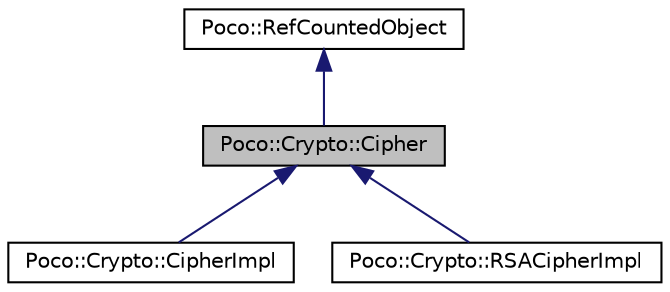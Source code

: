 digraph "Poco::Crypto::Cipher"
{
 // LATEX_PDF_SIZE
  edge [fontname="Helvetica",fontsize="10",labelfontname="Helvetica",labelfontsize="10"];
  node [fontname="Helvetica",fontsize="10",shape=record];
  Node1 [label="Poco::Crypto::Cipher",height=0.2,width=0.4,color="black", fillcolor="grey75", style="filled", fontcolor="black",tooltip=" "];
  Node2 -> Node1 [dir="back",color="midnightblue",fontsize="10",style="solid"];
  Node2 [label="Poco::RefCountedObject",height=0.2,width=0.4,color="black", fillcolor="white", style="filled",URL="$classPoco_1_1RefCountedObject.html",tooltip=" "];
  Node1 -> Node3 [dir="back",color="midnightblue",fontsize="10",style="solid"];
  Node3 [label="Poco::Crypto::CipherImpl",height=0.2,width=0.4,color="black", fillcolor="white", style="filled",URL="$classPoco_1_1Crypto_1_1CipherImpl.html",tooltip="An implementation of the Cipher class for OpenSSL's crypto library."];
  Node1 -> Node4 [dir="back",color="midnightblue",fontsize="10",style="solid"];
  Node4 [label="Poco::Crypto::RSACipherImpl",height=0.2,width=0.4,color="black", fillcolor="white", style="filled",URL="$classPoco_1_1Crypto_1_1RSACipherImpl.html",tooltip=" "];
}
